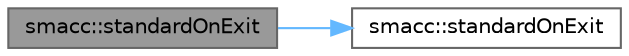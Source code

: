 digraph "smacc::standardOnExit"
{
 // LATEX_PDF_SIZE
  bgcolor="transparent";
  edge [fontname=Helvetica,fontsize=10,labelfontname=Helvetica,labelfontsize=10];
  node [fontname=Helvetica,fontsize=10,shape=box,height=0.2,width=0.4];
  rankdir="LR";
  Node1 [label="smacc::standardOnExit",height=0.2,width=0.4,color="gray40", fillcolor="grey60", style="filled", fontcolor="black",tooltip=" "];
  Node1 -> Node2 [color="steelblue1",style="solid"];
  Node2 [label="smacc::standardOnExit",height=0.2,width=0.4,color="grey40", fillcolor="white", style="filled",URL="$namespacesmacc.html#ab3aebd999834404be47a62ea03aacfc9",tooltip=" "];
}
